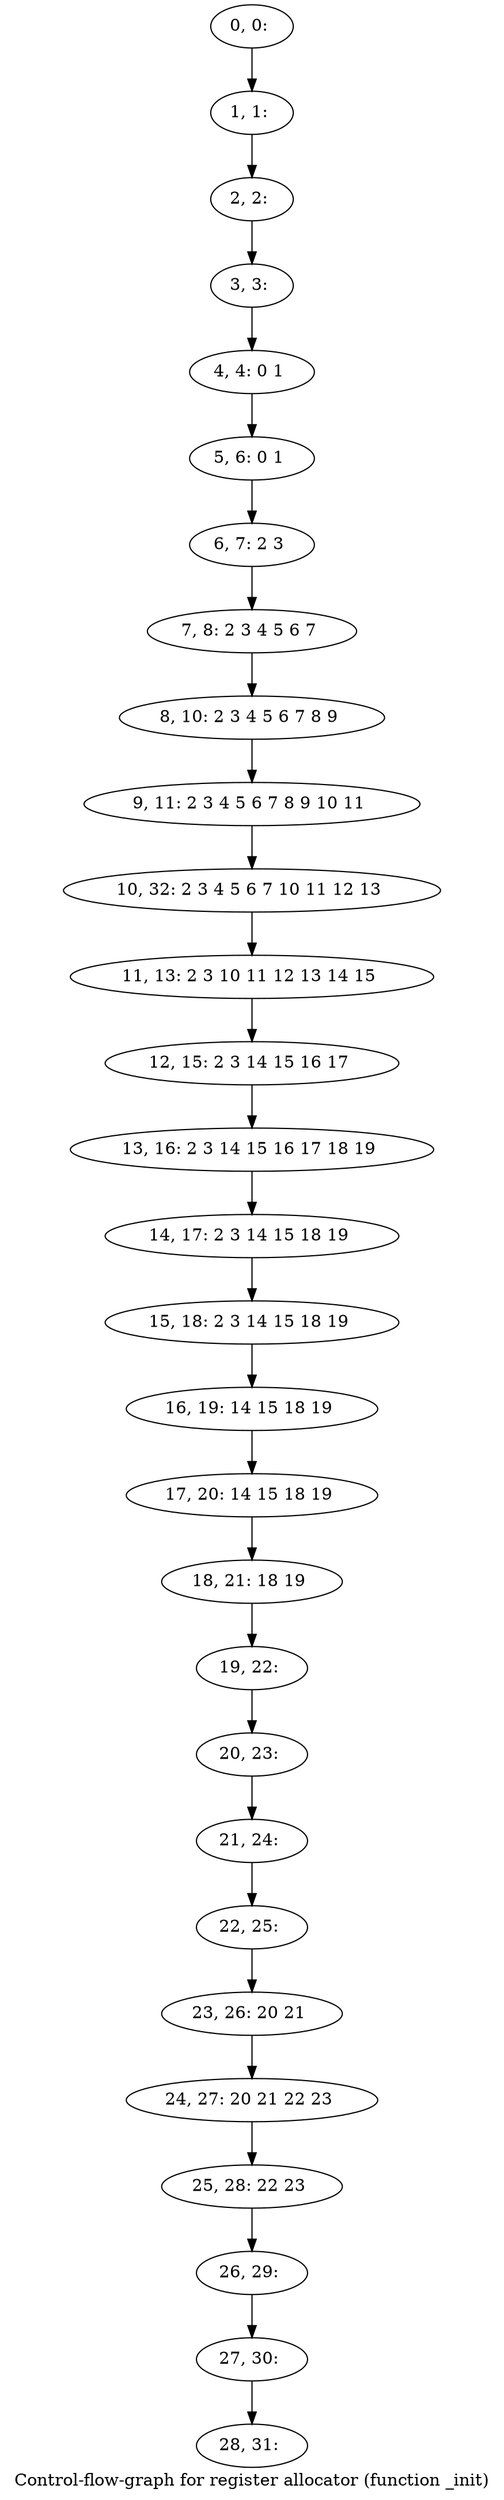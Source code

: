 digraph G {
graph [label="Control-flow-graph for register allocator (function _init)"]
0[label="0, 0: "];
1[label="1, 1: "];
2[label="2, 2: "];
3[label="3, 3: "];
4[label="4, 4: 0 1 "];
5[label="5, 6: 0 1 "];
6[label="6, 7: 2 3 "];
7[label="7, 8: 2 3 4 5 6 7 "];
8[label="8, 10: 2 3 4 5 6 7 8 9 "];
9[label="9, 11: 2 3 4 5 6 7 8 9 10 11 "];
10[label="10, 32: 2 3 4 5 6 7 10 11 12 13 "];
11[label="11, 13: 2 3 10 11 12 13 14 15 "];
12[label="12, 15: 2 3 14 15 16 17 "];
13[label="13, 16: 2 3 14 15 16 17 18 19 "];
14[label="14, 17: 2 3 14 15 18 19 "];
15[label="15, 18: 2 3 14 15 18 19 "];
16[label="16, 19: 14 15 18 19 "];
17[label="17, 20: 14 15 18 19 "];
18[label="18, 21: 18 19 "];
19[label="19, 22: "];
20[label="20, 23: "];
21[label="21, 24: "];
22[label="22, 25: "];
23[label="23, 26: 20 21 "];
24[label="24, 27: 20 21 22 23 "];
25[label="25, 28: 22 23 "];
26[label="26, 29: "];
27[label="27, 30: "];
28[label="28, 31: "];
0->1 ;
1->2 ;
2->3 ;
3->4 ;
4->5 ;
5->6 ;
6->7 ;
7->8 ;
8->9 ;
9->10 ;
10->11 ;
11->12 ;
12->13 ;
13->14 ;
14->15 ;
15->16 ;
16->17 ;
17->18 ;
18->19 ;
19->20 ;
20->21 ;
21->22 ;
22->23 ;
23->24 ;
24->25 ;
25->26 ;
26->27 ;
27->28 ;
}
